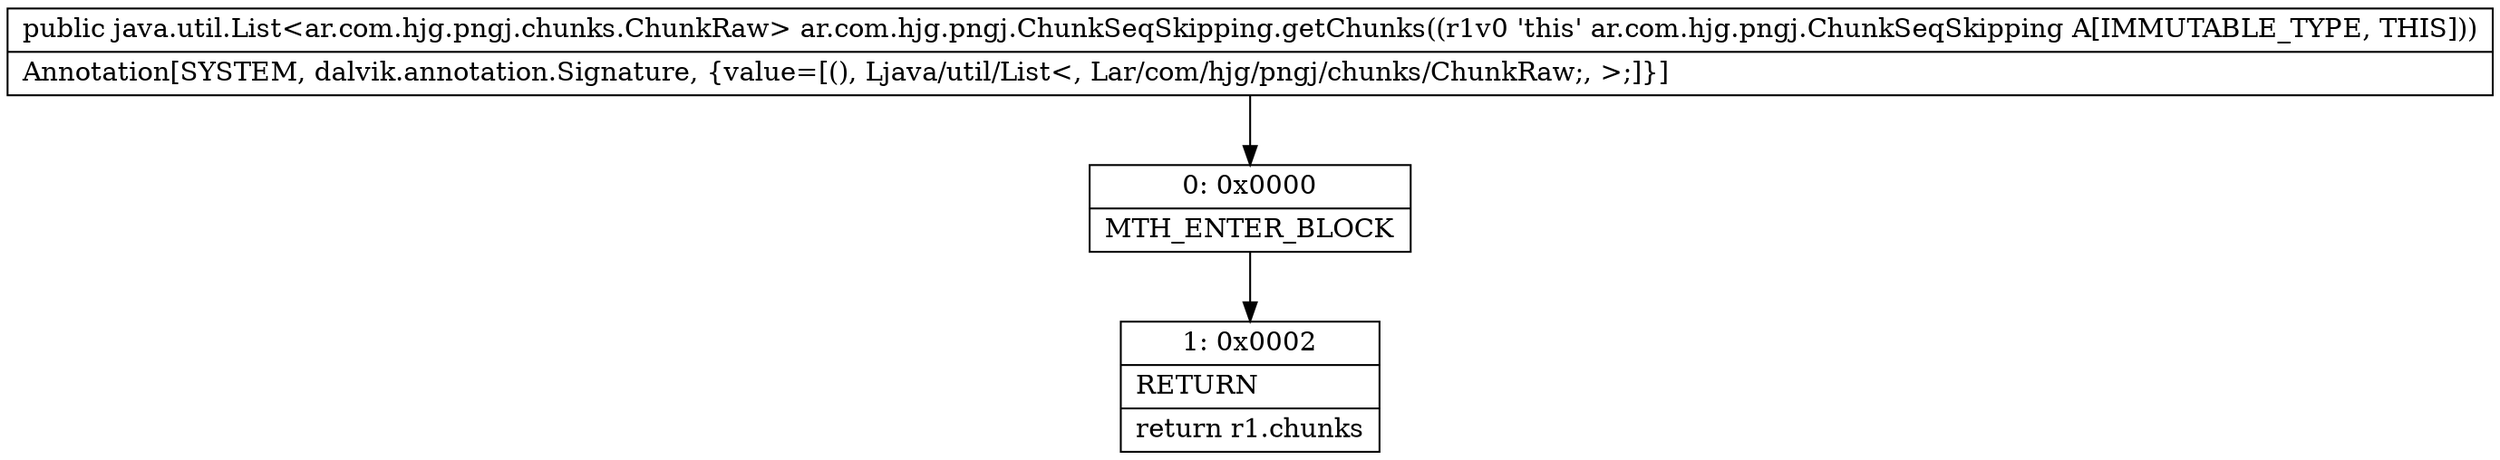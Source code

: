digraph "CFG forar.com.hjg.pngj.ChunkSeqSkipping.getChunks()Ljava\/util\/List;" {
Node_0 [shape=record,label="{0\:\ 0x0000|MTH_ENTER_BLOCK\l}"];
Node_1 [shape=record,label="{1\:\ 0x0002|RETURN\l|return r1.chunks\l}"];
MethodNode[shape=record,label="{public java.util.List\<ar.com.hjg.pngj.chunks.ChunkRaw\> ar.com.hjg.pngj.ChunkSeqSkipping.getChunks((r1v0 'this' ar.com.hjg.pngj.ChunkSeqSkipping A[IMMUTABLE_TYPE, THIS]))  | Annotation[SYSTEM, dalvik.annotation.Signature, \{value=[(), Ljava\/util\/List\<, Lar\/com\/hjg\/pngj\/chunks\/ChunkRaw;, \>;]\}]\l}"];
MethodNode -> Node_0;
Node_0 -> Node_1;
}

